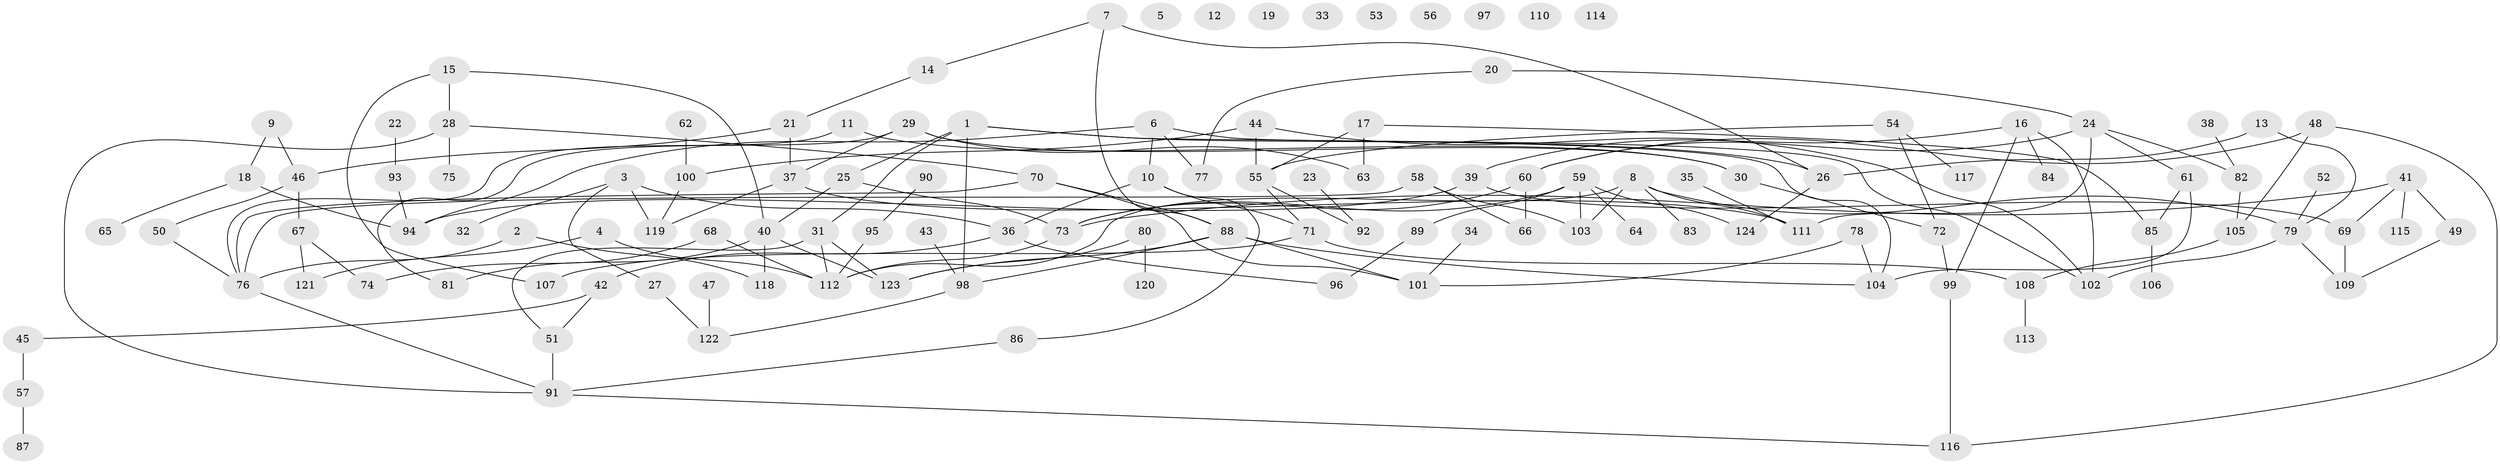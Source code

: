 // Generated by graph-tools (version 1.1) at 2025/25/03/09/25 03:25:17]
// undirected, 124 vertices, 160 edges
graph export_dot {
graph [start="1"]
  node [color=gray90,style=filled];
  1;
  2;
  3;
  4;
  5;
  6;
  7;
  8;
  9;
  10;
  11;
  12;
  13;
  14;
  15;
  16;
  17;
  18;
  19;
  20;
  21;
  22;
  23;
  24;
  25;
  26;
  27;
  28;
  29;
  30;
  31;
  32;
  33;
  34;
  35;
  36;
  37;
  38;
  39;
  40;
  41;
  42;
  43;
  44;
  45;
  46;
  47;
  48;
  49;
  50;
  51;
  52;
  53;
  54;
  55;
  56;
  57;
  58;
  59;
  60;
  61;
  62;
  63;
  64;
  65;
  66;
  67;
  68;
  69;
  70;
  71;
  72;
  73;
  74;
  75;
  76;
  77;
  78;
  79;
  80;
  81;
  82;
  83;
  84;
  85;
  86;
  87;
  88;
  89;
  90;
  91;
  92;
  93;
  94;
  95;
  96;
  97;
  98;
  99;
  100;
  101;
  102;
  103;
  104;
  105;
  106;
  107;
  108;
  109;
  110;
  111;
  112;
  113;
  114;
  115;
  116;
  117;
  118;
  119;
  120;
  121;
  122;
  123;
  124;
  1 -- 25;
  1 -- 26;
  1 -- 31;
  1 -- 98;
  1 -- 104;
  2 -- 76;
  2 -- 118;
  3 -- 27;
  3 -- 32;
  3 -- 36;
  3 -- 119;
  4 -- 112;
  4 -- 121;
  6 -- 10;
  6 -- 77;
  6 -- 94;
  6 -- 102;
  7 -- 14;
  7 -- 26;
  7 -- 88;
  8 -- 79;
  8 -- 83;
  8 -- 103;
  8 -- 111;
  8 -- 112;
  9 -- 18;
  9 -- 46;
  10 -- 36;
  10 -- 71;
  10 -- 86;
  11 -- 30;
  11 -- 76;
  13 -- 26;
  13 -- 79;
  14 -- 21;
  15 -- 28;
  15 -- 40;
  15 -- 107;
  16 -- 39;
  16 -- 84;
  16 -- 99;
  16 -- 102;
  17 -- 55;
  17 -- 63;
  17 -- 85;
  18 -- 65;
  18 -- 94;
  20 -- 24;
  20 -- 77;
  21 -- 37;
  21 -- 46;
  22 -- 93;
  23 -- 92;
  24 -- 60;
  24 -- 61;
  24 -- 82;
  24 -- 111;
  25 -- 40;
  25 -- 73;
  26 -- 124;
  27 -- 122;
  28 -- 70;
  28 -- 75;
  28 -- 91;
  29 -- 30;
  29 -- 37;
  29 -- 63;
  29 -- 81;
  30 -- 72;
  31 -- 51;
  31 -- 112;
  31 -- 123;
  34 -- 101;
  35 -- 111;
  36 -- 42;
  36 -- 96;
  37 -- 111;
  37 -- 119;
  38 -- 82;
  39 -- 69;
  39 -- 94;
  40 -- 81;
  40 -- 118;
  40 -- 123;
  41 -- 49;
  41 -- 69;
  41 -- 73;
  41 -- 115;
  42 -- 45;
  42 -- 51;
  43 -- 98;
  44 -- 55;
  44 -- 100;
  44 -- 102;
  45 -- 57;
  46 -- 50;
  46 -- 67;
  47 -- 122;
  48 -- 60;
  48 -- 105;
  48 -- 116;
  49 -- 109;
  50 -- 76;
  51 -- 91;
  52 -- 79;
  54 -- 55;
  54 -- 72;
  54 -- 117;
  55 -- 71;
  55 -- 92;
  57 -- 87;
  58 -- 66;
  58 -- 76;
  58 -- 103;
  59 -- 64;
  59 -- 73;
  59 -- 89;
  59 -- 103;
  59 -- 124;
  60 -- 66;
  60 -- 73;
  61 -- 85;
  61 -- 104;
  62 -- 100;
  67 -- 74;
  67 -- 121;
  68 -- 74;
  68 -- 112;
  69 -- 109;
  70 -- 76;
  70 -- 88;
  70 -- 101;
  71 -- 107;
  71 -- 108;
  72 -- 99;
  73 -- 112;
  76 -- 91;
  78 -- 101;
  78 -- 104;
  79 -- 102;
  79 -- 109;
  80 -- 120;
  80 -- 123;
  82 -- 105;
  85 -- 106;
  86 -- 91;
  88 -- 98;
  88 -- 101;
  88 -- 104;
  88 -- 123;
  89 -- 96;
  90 -- 95;
  91 -- 116;
  93 -- 94;
  95 -- 112;
  98 -- 122;
  99 -- 116;
  100 -- 119;
  105 -- 108;
  108 -- 113;
}

